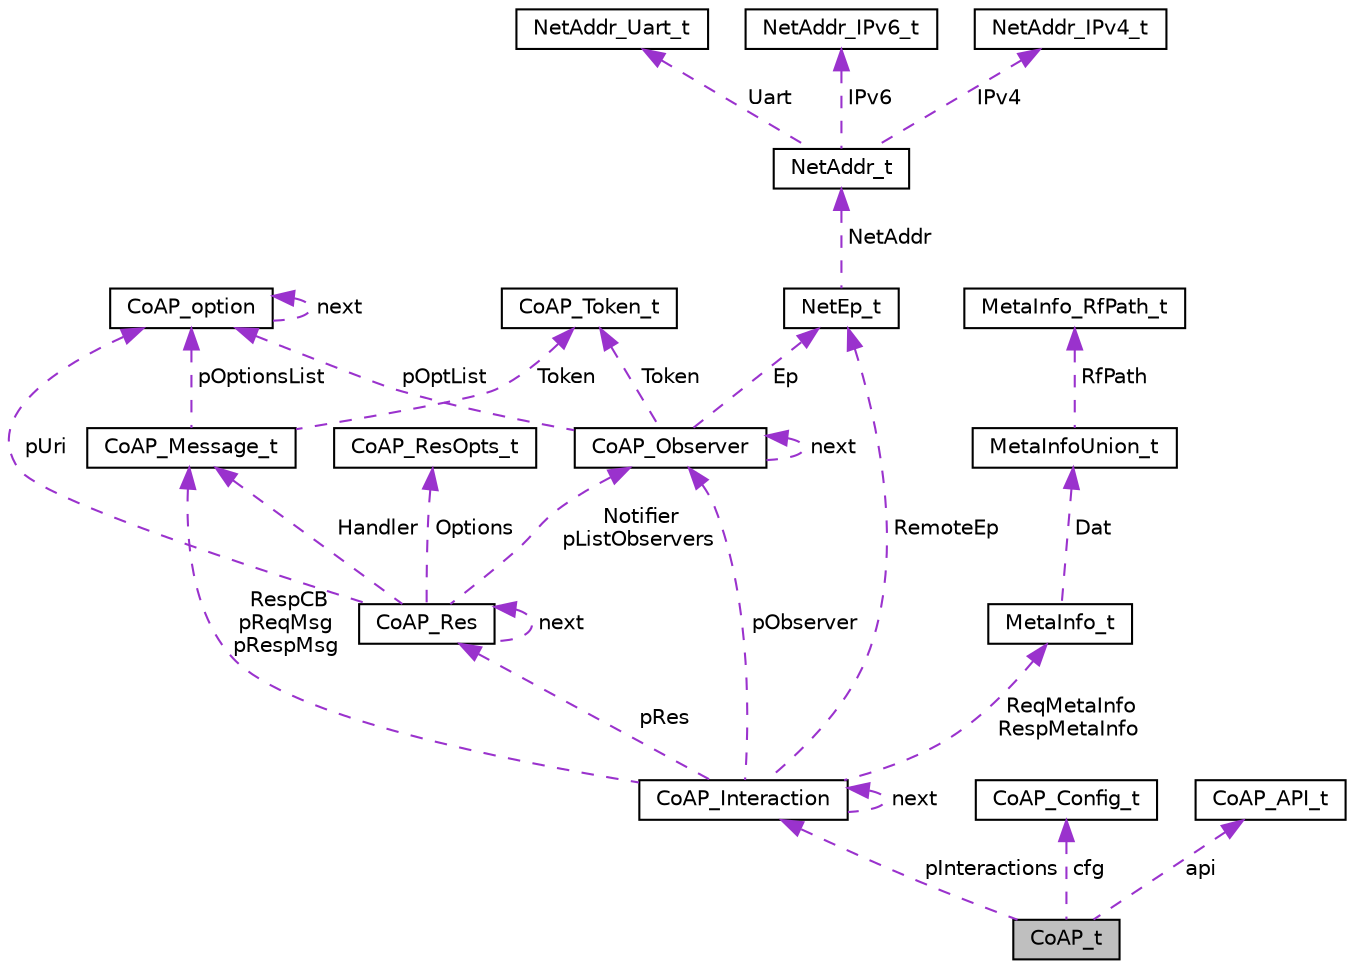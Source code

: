 digraph "CoAP_t"
{
 // LATEX_PDF_SIZE
  edge [fontname="Helvetica",fontsize="10",labelfontname="Helvetica",labelfontsize="10"];
  node [fontname="Helvetica",fontsize="10",shape=record];
  Node1 [label="CoAP_t",height=0.2,width=0.4,color="black", fillcolor="grey75", style="filled", fontcolor="black",tooltip="Coap struct."];
  Node2 -> Node1 [dir="back",color="darkorchid3",fontsize="10",style="dashed",label=" pInteractions" ,fontname="Helvetica"];
  Node2 [label="CoAP_Interaction",height=0.2,width=0.4,color="black", fillcolor="white", style="filled",URL="$struct_co_a_p___interaction.html",tooltip="Struct coap interaction."];
  Node2 -> Node2 [dir="back",color="darkorchid3",fontsize="10",style="dashed",label=" next" ,fontname="Helvetica"];
  Node3 -> Node2 [dir="back",color="darkorchid3",fontsize="10",style="dashed",label=" pObserver" ,fontname="Helvetica"];
  Node3 [label="CoAP_Observer",height=0.2,width=0.4,color="black", fillcolor="white", style="filled",URL="$struct_co_a_p___observer.html",tooltip="Coap Observer."];
  Node3 -> Node3 [dir="back",color="darkorchid3",fontsize="10",style="dashed",label=" next" ,fontname="Helvetica"];
  Node4 -> Node3 [dir="back",color="darkorchid3",fontsize="10",style="dashed",label=" pOptList" ,fontname="Helvetica"];
  Node4 [label="CoAP_option",height=0.2,width=0.4,color="black", fillcolor="white", style="filled",URL="$struct_co_a_p__option.html",tooltip="Coap option."];
  Node4 -> Node4 [dir="back",color="darkorchid3",fontsize="10",style="dashed",label=" next" ,fontname="Helvetica"];
  Node5 -> Node3 [dir="back",color="darkorchid3",fontsize="10",style="dashed",label=" Token" ,fontname="Helvetica"];
  Node5 [label="CoAP_Token_t",height=0.2,width=0.4,color="black", fillcolor="white", style="filled",URL="$struct_co_a_p___token__t.html",tooltip="Coap token."];
  Node6 -> Node3 [dir="back",color="darkorchid3",fontsize="10",style="dashed",label=" Ep" ,fontname="Helvetica"];
  Node6 [label="NetEp_t",height=0.2,width=0.4,color="black", fillcolor="white", style="filled",URL="$struct_net_ep__t.html",tooltip="General network endpoint."];
  Node7 -> Node6 [dir="back",color="darkorchid3",fontsize="10",style="dashed",label=" NetAddr" ,fontname="Helvetica"];
  Node7 [label="NetAddr_t",height=0.2,width=0.4,color="black", fillcolor="white", style="filled",URL="$union_net_addr__t.html",tooltip="General address."];
  Node8 -> Node7 [dir="back",color="darkorchid3",fontsize="10",style="dashed",label=" Uart" ,fontname="Helvetica"];
  Node8 [label="NetAddr_Uart_t",height=0.2,width=0.4,color="black", fillcolor="white", style="filled",URL="$struct_net_addr___uart__t.html",tooltip="UART address."];
  Node9 -> Node7 [dir="back",color="darkorchid3",fontsize="10",style="dashed",label=" IPv6" ,fontname="Helvetica"];
  Node9 [label="NetAddr_IPv6_t",height=0.2,width=0.4,color="black", fillcolor="white", style="filled",URL="$union_net_addr___i_pv6__t.html",tooltip="IPv6 address."];
  Node10 -> Node7 [dir="back",color="darkorchid3",fontsize="10",style="dashed",label=" IPv4" ,fontname="Helvetica"];
  Node10 [label="NetAddr_IPv4_t",height=0.2,width=0.4,color="black", fillcolor="white", style="filled",URL="$union_net_addr___i_pv4__t.html",tooltip="IPv4 address."];
  Node11 -> Node2 [dir="back",color="darkorchid3",fontsize="10",style="dashed",label=" RespCB\npReqMsg\npRespMsg" ,fontname="Helvetica"];
  Node11 [label="CoAP_Message_t",height=0.2,width=0.4,color="black", fillcolor="white", style="filled",URL="$struct_co_a_p___message__t.html",tooltip="Coap message."];
  Node4 -> Node11 [dir="back",color="darkorchid3",fontsize="10",style="dashed",label=" pOptionsList" ,fontname="Helvetica"];
  Node5 -> Node11 [dir="back",color="darkorchid3",fontsize="10",style="dashed",label=" Token" ,fontname="Helvetica"];
  Node12 -> Node2 [dir="back",color="darkorchid3",fontsize="10",style="dashed",label=" pRes" ,fontname="Helvetica"];
  Node12 [label="CoAP_Res",height=0.2,width=0.4,color="black", fillcolor="white", style="filled",URL="$struct_co_a_p___res.html",tooltip="Coap resource."];
  Node13 -> Node12 [dir="back",color="darkorchid3",fontsize="10",style="dashed",label=" Options" ,fontname="Helvetica"];
  Node13 [label="CoAP_ResOpts_t",height=0.2,width=0.4,color="black", fillcolor="white", style="filled",URL="$struct_co_a_p___res_opts__t.html",tooltip="Coap resource options."];
  Node3 -> Node12 [dir="back",color="darkorchid3",fontsize="10",style="dashed",label=" Notifier\npListObservers" ,fontname="Helvetica"];
  Node11 -> Node12 [dir="back",color="darkorchid3",fontsize="10",style="dashed",label=" Handler" ,fontname="Helvetica"];
  Node12 -> Node12 [dir="back",color="darkorchid3",fontsize="10",style="dashed",label=" next" ,fontname="Helvetica"];
  Node4 -> Node12 [dir="back",color="darkorchid3",fontsize="10",style="dashed",label=" pUri" ,fontname="Helvetica"];
  Node14 -> Node2 [dir="back",color="darkorchid3",fontsize="10",style="dashed",label=" ReqMetaInfo\nRespMetaInfo" ,fontname="Helvetica"];
  Node14 [label="MetaInfo_t",height=0.2,width=0.4,color="black", fillcolor="white", style="filled",URL="$struct_meta_info__t.html",tooltip="MetaInfo_t."];
  Node15 -> Node14 [dir="back",color="darkorchid3",fontsize="10",style="dashed",label=" Dat" ,fontname="Helvetica"];
  Node15 [label="MetaInfoUnion_t",height=0.2,width=0.4,color="black", fillcolor="white", style="filled",URL="$union_meta_info_union__t.html",tooltip="MetaInfoUnion_t."];
  Node16 -> Node15 [dir="back",color="darkorchid3",fontsize="10",style="dashed",label=" RfPath" ,fontname="Helvetica"];
  Node16 [label="MetaInfo_RfPath_t",height=0.2,width=0.4,color="black", fillcolor="white", style="filled",URL="$struct_meta_info___rf_path__t.html",tooltip="MetaInfo_RfPath_t."];
  Node6 -> Node2 [dir="back",color="darkorchid3",fontsize="10",style="dashed",label=" RemoteEp" ,fontname="Helvetica"];
  Node17 -> Node1 [dir="back",color="darkorchid3",fontsize="10",style="dashed",label=" cfg" ,fontname="Helvetica"];
  Node17 [label="CoAP_Config_t",height=0.2,width=0.4,color="black", fillcolor="white", style="filled",URL="$struct_co_a_p___config__t.html",tooltip="Coap config memory."];
  Node18 -> Node1 [dir="back",color="darkorchid3",fontsize="10",style="dashed",label=" api" ,fontname="Helvetica"];
  Node18 [label="CoAP_API_t",height=0.2,width=0.4,color="black", fillcolor="white", style="filled",URL="$struct_co_a_p___a_p_i__t.html",tooltip="Coap API."];
}
